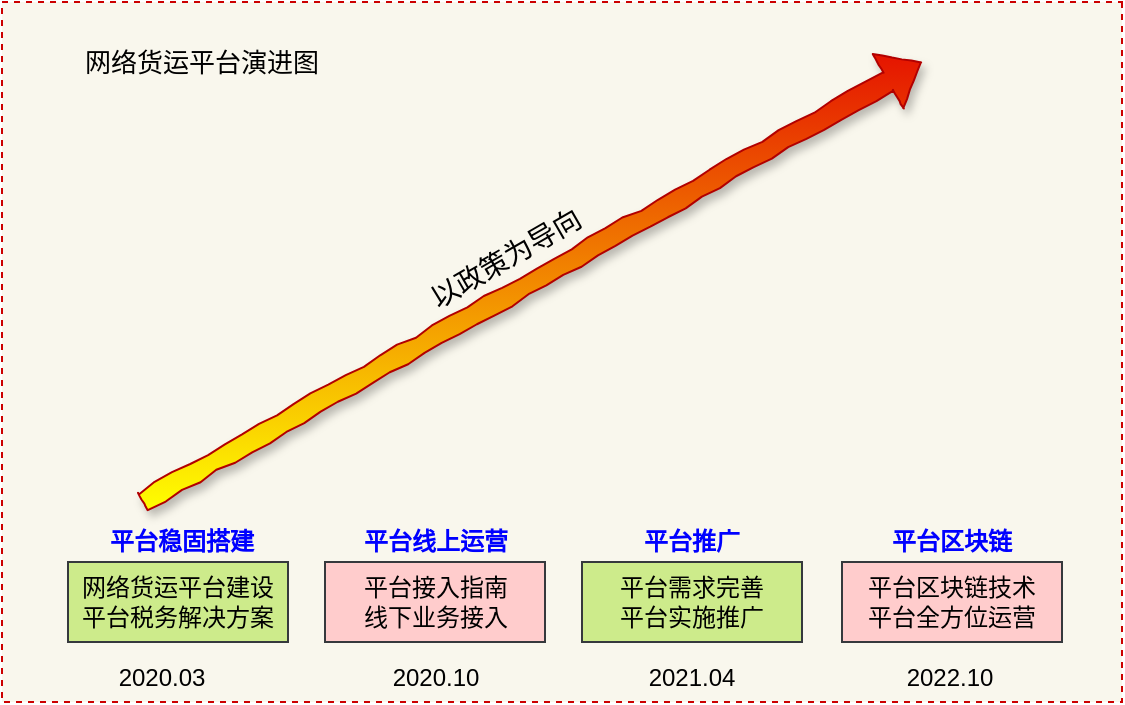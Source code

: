 <mxfile version="12.3.2" type="github" pages="1">
  <diagram id="rRLmYZ7PAJeVRb4J5bMO" name="第 1 页">
    <mxGraphModel dx="854" dy="478" grid="1" gridSize="10" guides="1" tooltips="1" connect="1" arrows="1" fold="1" page="1" pageScale="1" pageWidth="827" pageHeight="1169" math="0" shadow="0">
      <root>
        <mxCell id="0"/>
        <mxCell id="1" parent="0"/>
        <mxCell id="RRIOFwYLbPqxCO6cQfnc-2" value="" style="rounded=0;whiteSpace=wrap;html=1;direction=south;dashed=1;fillColor=#f9f7ed;strokeColor=#CC0000;" vertex="1" parent="1">
          <mxGeometry x="100" y="90" width="560" height="350" as="geometry"/>
        </mxCell>
        <mxCell id="RRIOFwYLbPqxCO6cQfnc-13" value="平台稳固搭建" style="text;html=1;strokeColor=none;fillColor=none;align=center;verticalAlign=middle;whiteSpace=wrap;rounded=0;dashed=1;fontStyle=1;fontColor=#0000FF;" vertex="1" parent="1">
          <mxGeometry x="150" y="350" width="80" height="20" as="geometry"/>
        </mxCell>
        <mxCell id="RRIOFwYLbPqxCO6cQfnc-14" value="平台线上运营" style="text;html=1;strokeColor=none;fillColor=none;align=center;verticalAlign=middle;whiteSpace=wrap;rounded=0;dashed=1;fontColor=#0000FF;fontStyle=1" vertex="1" parent="1">
          <mxGeometry x="276.5" y="350" width="80" height="20" as="geometry"/>
        </mxCell>
        <mxCell id="RRIOFwYLbPqxCO6cQfnc-15" value="" style="shape=flexArrow;html=1;shadow=1;comic=1;fillColor=#e51400;strokeColor=#B20000;gradientColor=#FFFF00;" edge="1" parent="1">
          <mxGeometry width="100" height="100" relative="1" as="geometry">
            <mxPoint x="170" y="340" as="sourcePoint"/>
            <mxPoint x="560" y="120" as="targetPoint"/>
          </mxGeometry>
        </mxCell>
        <mxCell id="RRIOFwYLbPqxCO6cQfnc-16" value="平台推广" style="text;html=1;strokeColor=none;fillColor=none;align=center;verticalAlign=middle;whiteSpace=wrap;rounded=0;dashed=1;fontColor=#0000FF;fontStyle=1" vertex="1" parent="1">
          <mxGeometry x="405" y="350" width="80" height="20" as="geometry"/>
        </mxCell>
        <mxCell id="RRIOFwYLbPqxCO6cQfnc-17" value="网络货运平台建设&lt;br&gt;平台税务解决方案" style="rounded=0;whiteSpace=wrap;html=1;fillColor=#cdeb8b;strokeColor=#36393d;" vertex="1" parent="1">
          <mxGeometry x="133" y="370" width="110" height="40" as="geometry"/>
        </mxCell>
        <mxCell id="RRIOFwYLbPqxCO6cQfnc-18" value="平台接入指南&lt;br&gt;线下业务接入" style="rounded=0;whiteSpace=wrap;html=1;fillColor=#ffcccc;strokeColor=#36393d;" vertex="1" parent="1">
          <mxGeometry x="261.5" y="370" width="110" height="40" as="geometry"/>
        </mxCell>
        <mxCell id="RRIOFwYLbPqxCO6cQfnc-19" value="平台需求完善&lt;br&gt;平台实施推广" style="rounded=0;whiteSpace=wrap;html=1;fillColor=#cdeb8b;strokeColor=#36393d;" vertex="1" parent="1">
          <mxGeometry x="390" y="370" width="110" height="40" as="geometry"/>
        </mxCell>
        <mxCell id="RRIOFwYLbPqxCO6cQfnc-20" value="平台区块链技术&lt;br&gt;平台全方位运营" style="rounded=0;whiteSpace=wrap;html=1;fillColor=#ffcccc;strokeColor=#36393d;" vertex="1" parent="1">
          <mxGeometry x="520" y="370" width="110" height="40" as="geometry"/>
        </mxCell>
        <mxCell id="RRIOFwYLbPqxCO6cQfnc-23" value="平台区块链" style="text;html=1;strokeColor=none;fillColor=none;align=center;verticalAlign=middle;whiteSpace=wrap;rounded=0;dashed=1;fontColor=#0000FF;fontStyle=1" vertex="1" parent="1">
          <mxGeometry x="535" y="350" width="80" height="20" as="geometry"/>
        </mxCell>
        <mxCell id="RRIOFwYLbPqxCO6cQfnc-24" value="2020.03" style="text;html=1;strokeColor=none;fillColor=none;align=center;verticalAlign=middle;whiteSpace=wrap;rounded=0;" vertex="1" parent="1">
          <mxGeometry x="160" y="418" width="40" height="20" as="geometry"/>
        </mxCell>
        <mxCell id="RRIOFwYLbPqxCO6cQfnc-25" value="2020.10" style="text;html=1;strokeColor=none;fillColor=none;align=center;verticalAlign=middle;whiteSpace=wrap;rounded=0;" vertex="1" parent="1">
          <mxGeometry x="296.5" y="418" width="40" height="20" as="geometry"/>
        </mxCell>
        <mxCell id="RRIOFwYLbPqxCO6cQfnc-26" value="2021.04" style="text;html=1;strokeColor=none;fillColor=none;align=center;verticalAlign=middle;whiteSpace=wrap;rounded=0;" vertex="1" parent="1">
          <mxGeometry x="425" y="418" width="40" height="20" as="geometry"/>
        </mxCell>
        <mxCell id="RRIOFwYLbPqxCO6cQfnc-27" value="2022.10" style="text;html=1;strokeColor=none;fillColor=none;align=center;verticalAlign=middle;whiteSpace=wrap;rounded=0;" vertex="1" parent="1">
          <mxGeometry x="553.5" y="418" width="40" height="20" as="geometry"/>
        </mxCell>
        <mxCell id="RRIOFwYLbPqxCO6cQfnc-28" value="网络货运平台演进图" style="text;html=1;strokeColor=none;fillColor=none;align=center;verticalAlign=middle;whiteSpace=wrap;rounded=0;fontColor=#000000;fontSize=13;" vertex="1" parent="1">
          <mxGeometry x="140" y="110" width="120" height="20" as="geometry"/>
        </mxCell>
        <mxCell id="RRIOFwYLbPqxCO6cQfnc-32" value="以政策为导向" style="text;html=1;strokeColor=none;fillColor=none;align=center;verticalAlign=middle;whiteSpace=wrap;rounded=0;fontColor=#000000;rotation=-30;direction=east;fontSize=14;" vertex="1" parent="1">
          <mxGeometry x="307" y="208" width="90" height="20" as="geometry"/>
        </mxCell>
      </root>
    </mxGraphModel>
  </diagram>
</mxfile>
